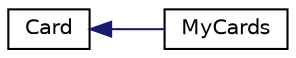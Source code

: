digraph "Graphical Class Hierarchy"
{
 // LATEX_PDF_SIZE
  edge [fontname="Helvetica",fontsize="10",labelfontname="Helvetica",labelfontsize="10"];
  node [fontname="Helvetica",fontsize="10",shape=record];
  rankdir="LR";
  Node0 [label="Card",height=0.2,width=0.4,color="black", fillcolor="white", style="filled",URL="$class_card.html",tooltip=" "];
  Node0 -> Node1 [dir="back",color="midnightblue",fontsize="10",style="solid",fontname="Helvetica"];
  Node1 [label="MyCards",height=0.2,width=0.4,color="black", fillcolor="white", style="filled",URL="$class_my_cards.html",tooltip=" "];
}
